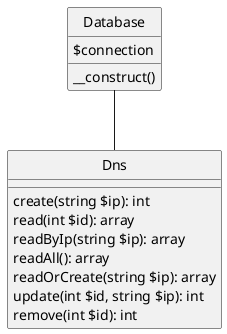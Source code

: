 @startuml
skinparam classAttributeIconSize 0
skinparam monochrome true
hide circle

class Database {
  $connection
  __construct()
}

class Dns {
  create(string $ip): int
  read(int $id): array
  readByIp(string $ip): array
  readAll(): array
  readOrCreate(string $ip): array
  update(int $id, string $ip): int
  remove(int $id): int
}

Database -- Dns
@enduml
